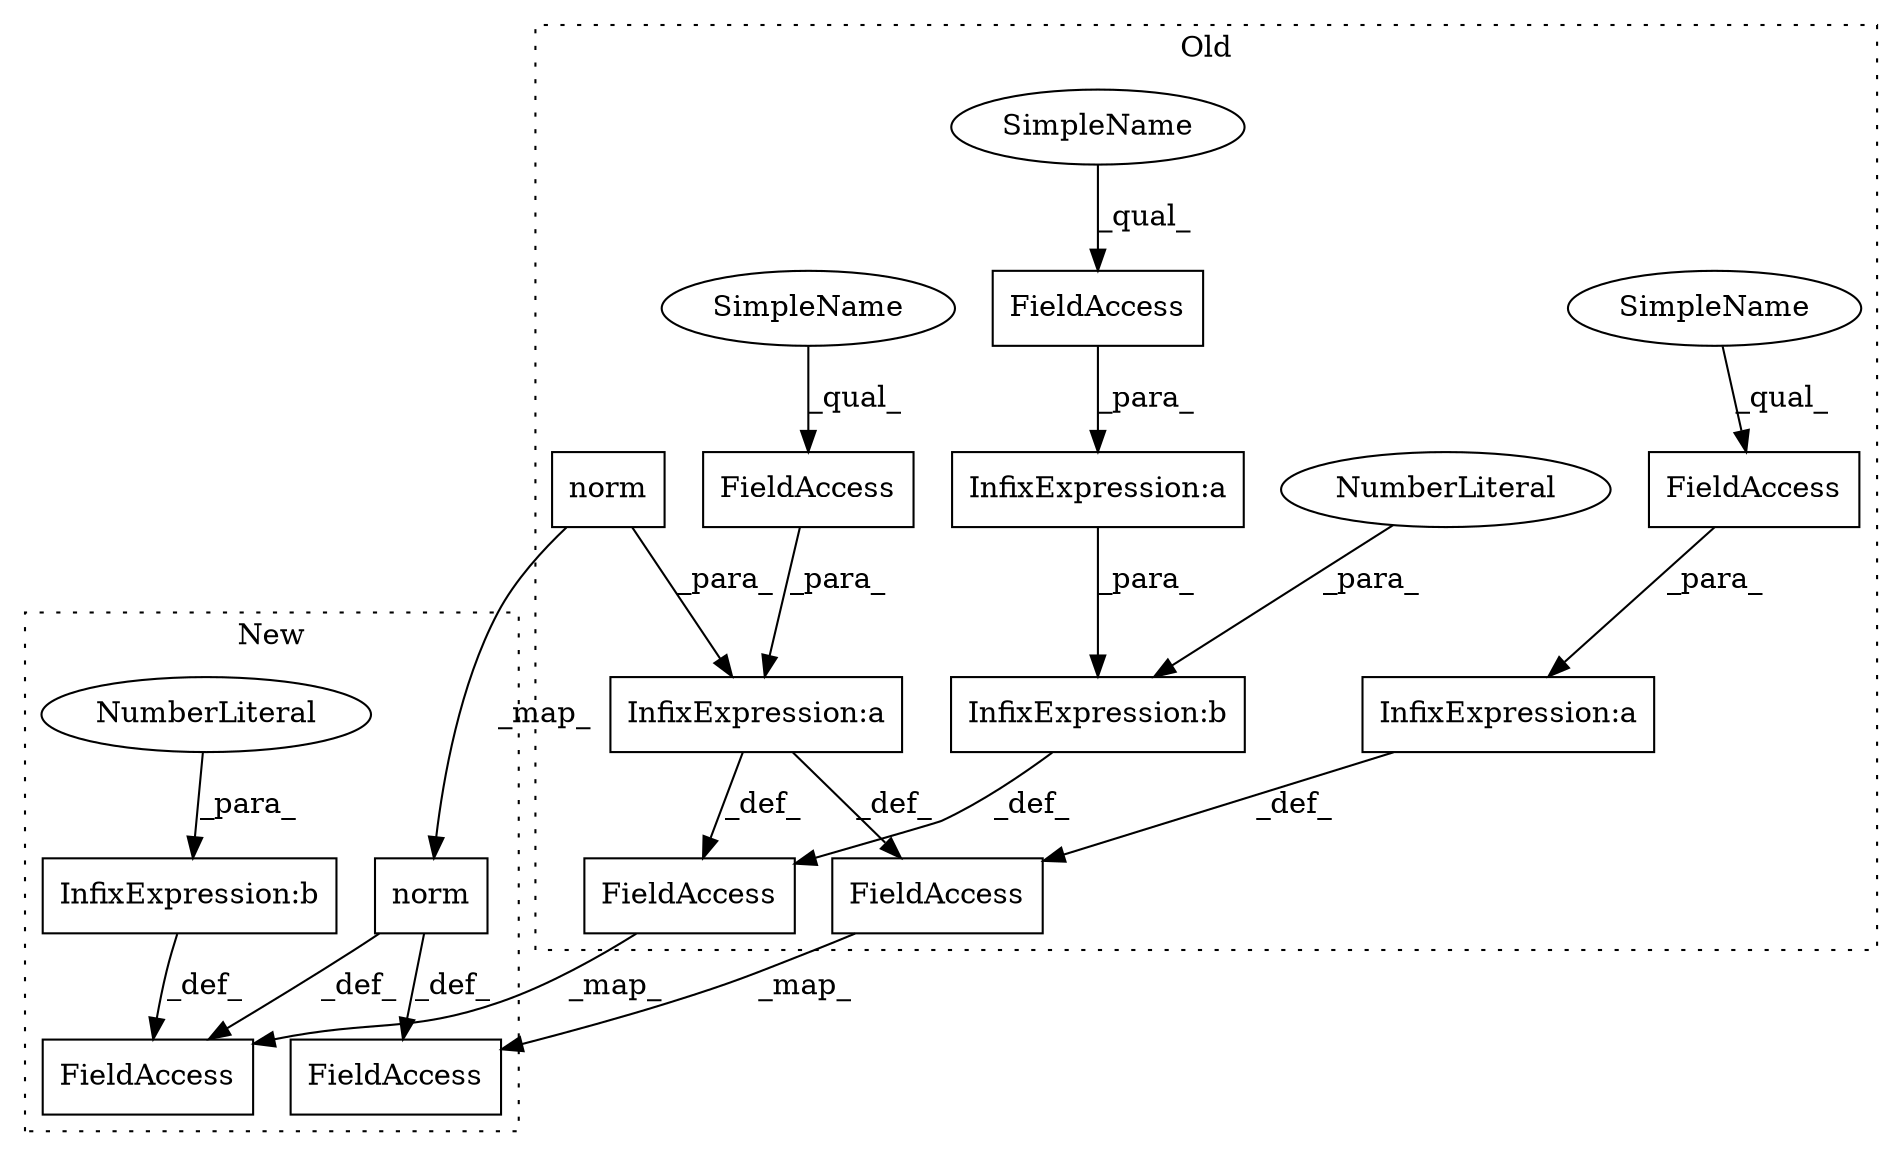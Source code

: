 digraph G {
subgraph cluster0 {
1 [label="norm" a="32" s="3772,3780" l="5,1" shape="box"];
3 [label="InfixExpression:a" a="27" s="3781" l="3" shape="box"];
4 [label="FieldAccess" a="22" s="3784" l="9" shape="box"];
5 [label="FieldAccess" a="22" s="3880" l="10" shape="box"];
6 [label="InfixExpression:a" a="27" s="3877" l="3" shape="box"];
8 [label="FieldAccess" a="22" s="3800" l="34" shape="box"];
10 [label="FieldAccess" a="22" s="3904" l="35" shape="box"];
11 [label="InfixExpression:a" a="27" s="3953" l="3" shape="box"];
14 [label="InfixExpression:b" a="27" s="3891" l="3" shape="box"];
15 [label="NumberLiteral" a="34" s="3894" l="1" shape="ellipse"];
16 [label="FieldAccess" a="22" s="3956" l="8" shape="box"];
17 [label="SimpleName" a="42" s="3956" l="5" shape="ellipse"];
18 [label="SimpleName" a="42" s="3880" l="5" shape="ellipse"];
19 [label="SimpleName" a="42" s="3784" l="5" shape="ellipse"];
label = "Old";
style="dotted";
}
subgraph cluster1 {
2 [label="norm" a="32" s="3772,3780" l="5,1" shape="box"];
7 [label="FieldAccess" a="22" s="3788" l="34" shape="box"];
9 [label="FieldAccess" a="22" s="3877" l="35" shape="box"];
12 [label="InfixExpression:b" a="27" s="3864" l="3" shape="box"];
13 [label="NumberLiteral" a="34" s="3867" l="1" shape="ellipse"];
label = "New";
style="dotted";
}
1 -> 2 [label="_map_"];
1 -> 3 [label="_para_"];
2 -> 7 [label="_def_"];
2 -> 9 [label="_def_"];
3 -> 8 [label="_def_"];
3 -> 10 [label="_def_"];
4 -> 3 [label="_para_"];
5 -> 6 [label="_para_"];
6 -> 14 [label="_para_"];
8 -> 7 [label="_map_"];
10 -> 9 [label="_map_"];
11 -> 10 [label="_def_"];
12 -> 7 [label="_def_"];
13 -> 12 [label="_para_"];
14 -> 8 [label="_def_"];
15 -> 14 [label="_para_"];
16 -> 11 [label="_para_"];
17 -> 16 [label="_qual_"];
18 -> 5 [label="_qual_"];
19 -> 4 [label="_qual_"];
}